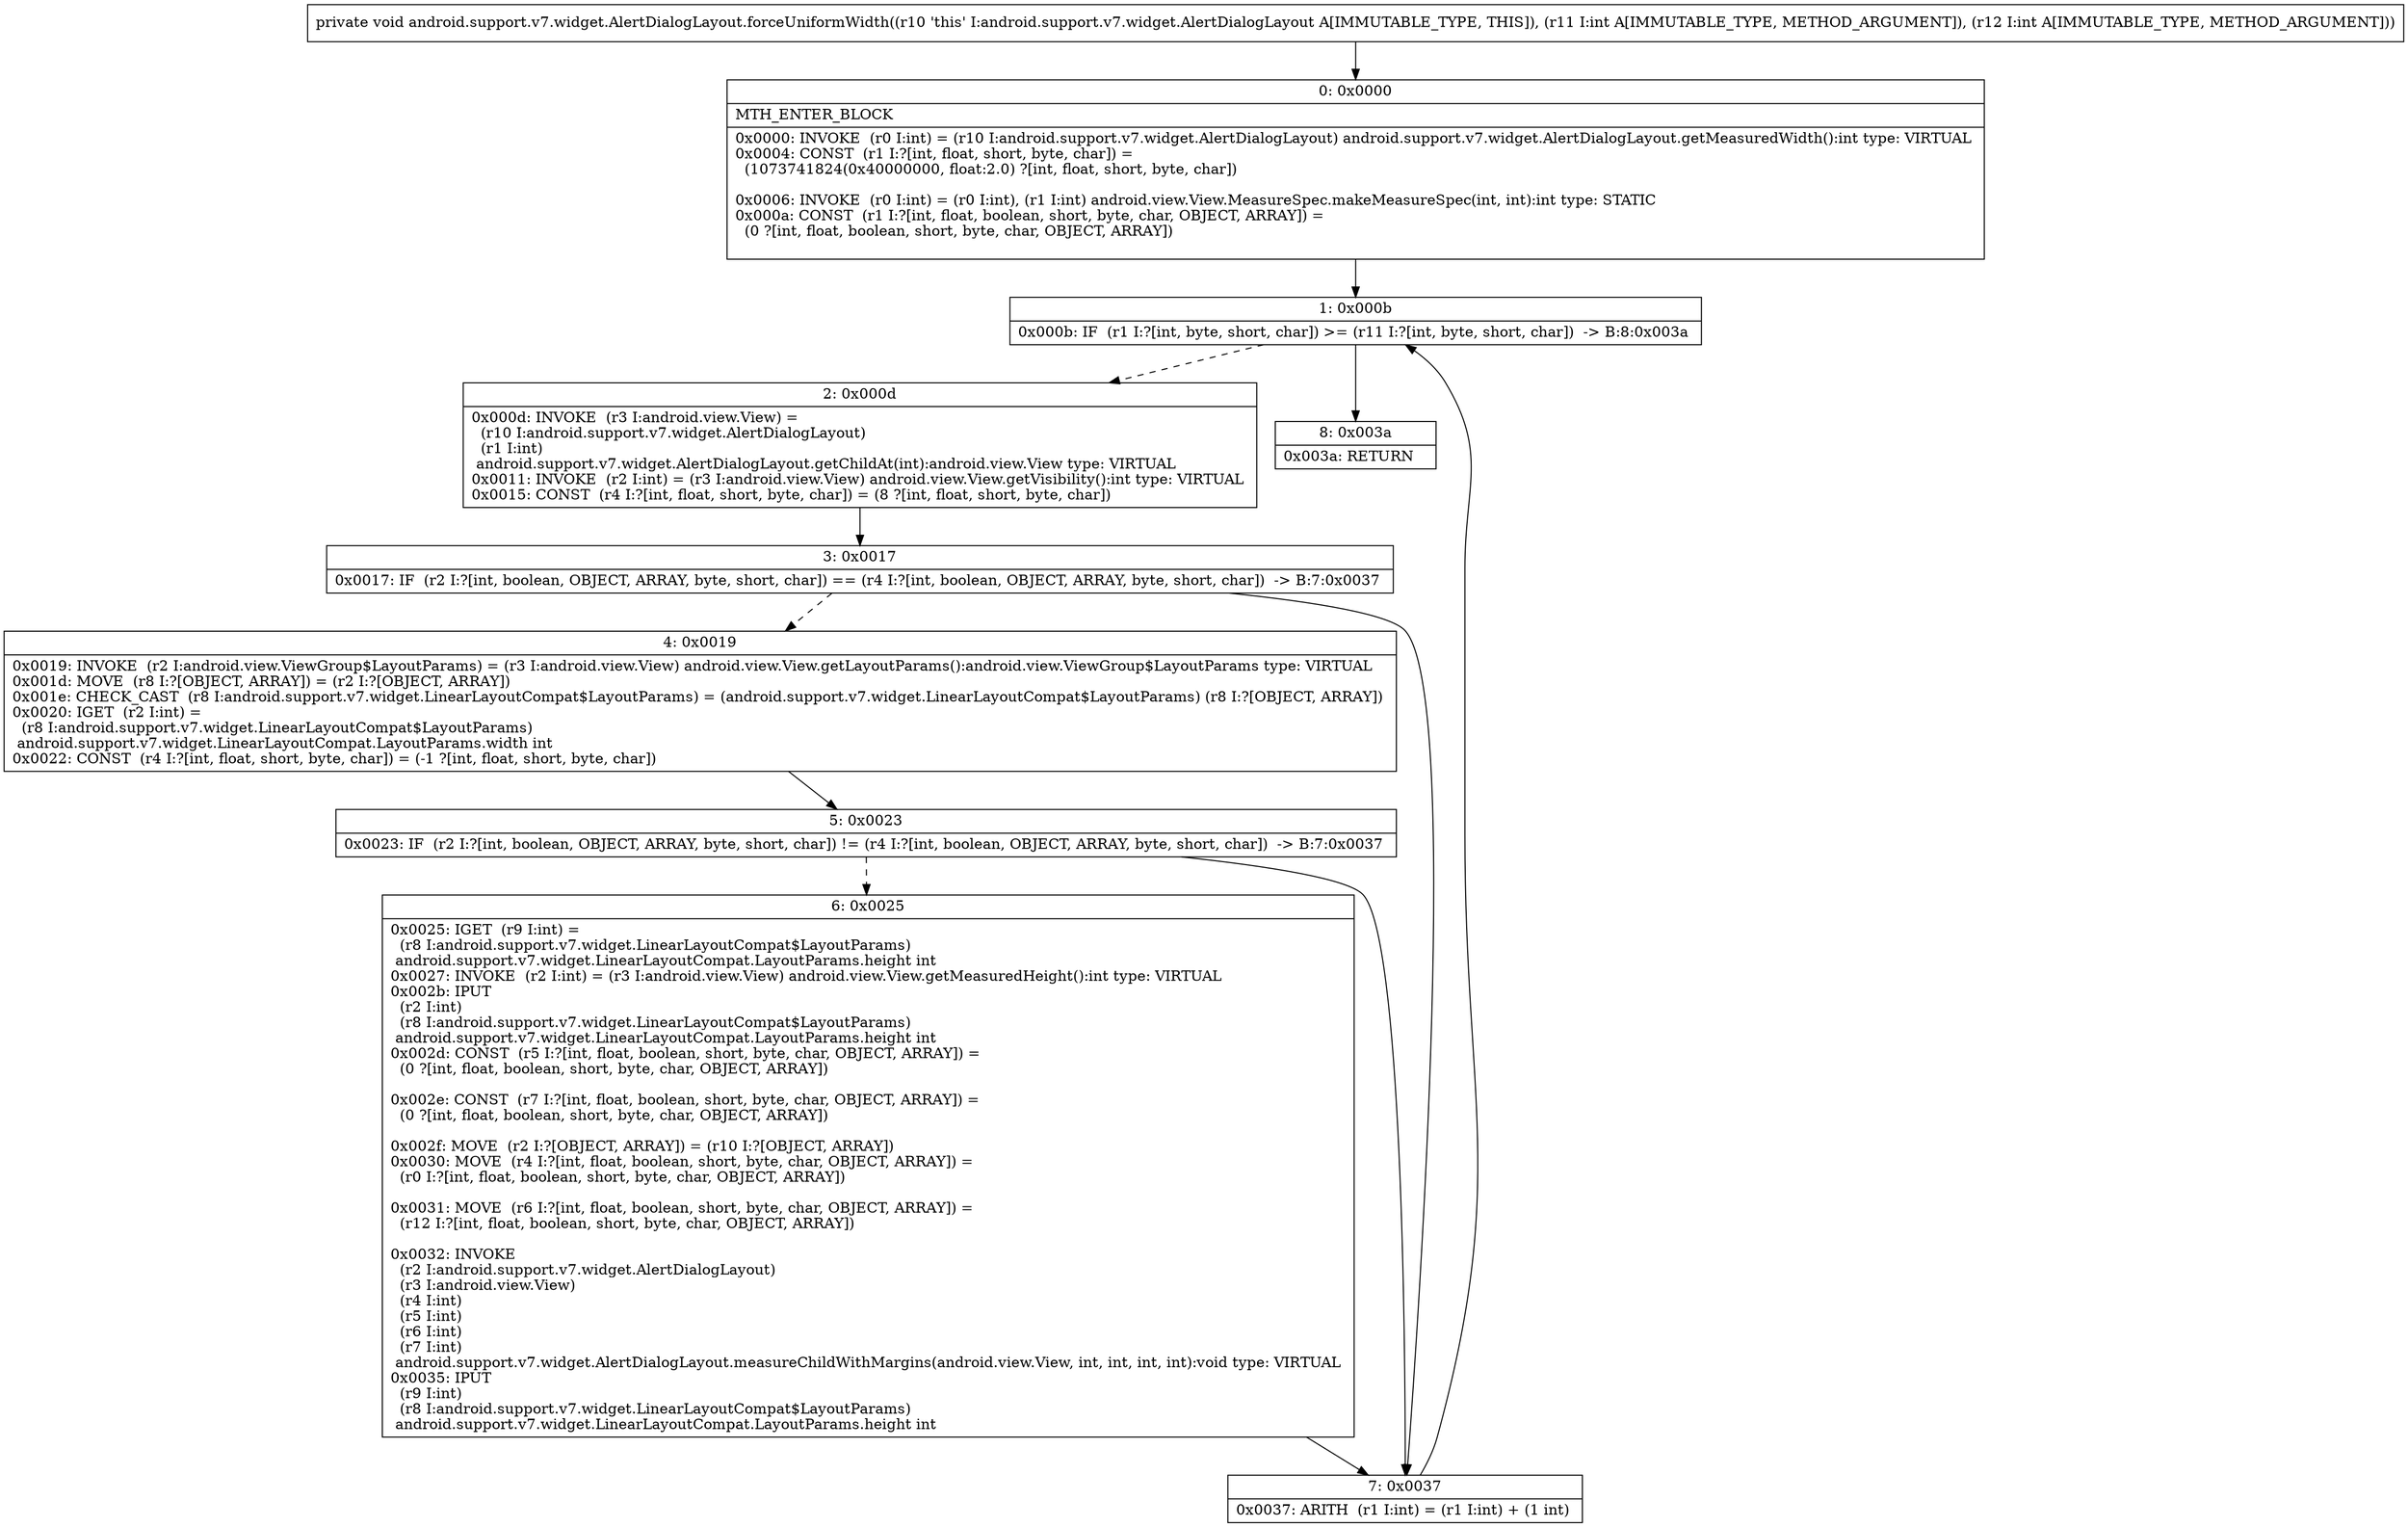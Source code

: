 digraph "CFG forandroid.support.v7.widget.AlertDialogLayout.forceUniformWidth(II)V" {
Node_0 [shape=record,label="{0\:\ 0x0000|MTH_ENTER_BLOCK\l|0x0000: INVOKE  (r0 I:int) = (r10 I:android.support.v7.widget.AlertDialogLayout) android.support.v7.widget.AlertDialogLayout.getMeasuredWidth():int type: VIRTUAL \l0x0004: CONST  (r1 I:?[int, float, short, byte, char]) = \l  (1073741824(0x40000000, float:2.0) ?[int, float, short, byte, char])\l \l0x0006: INVOKE  (r0 I:int) = (r0 I:int), (r1 I:int) android.view.View.MeasureSpec.makeMeasureSpec(int, int):int type: STATIC \l0x000a: CONST  (r1 I:?[int, float, boolean, short, byte, char, OBJECT, ARRAY]) = \l  (0 ?[int, float, boolean, short, byte, char, OBJECT, ARRAY])\l \l}"];
Node_1 [shape=record,label="{1\:\ 0x000b|0x000b: IF  (r1 I:?[int, byte, short, char]) \>= (r11 I:?[int, byte, short, char])  \-\> B:8:0x003a \l}"];
Node_2 [shape=record,label="{2\:\ 0x000d|0x000d: INVOKE  (r3 I:android.view.View) = \l  (r10 I:android.support.v7.widget.AlertDialogLayout)\l  (r1 I:int)\l android.support.v7.widget.AlertDialogLayout.getChildAt(int):android.view.View type: VIRTUAL \l0x0011: INVOKE  (r2 I:int) = (r3 I:android.view.View) android.view.View.getVisibility():int type: VIRTUAL \l0x0015: CONST  (r4 I:?[int, float, short, byte, char]) = (8 ?[int, float, short, byte, char]) \l}"];
Node_3 [shape=record,label="{3\:\ 0x0017|0x0017: IF  (r2 I:?[int, boolean, OBJECT, ARRAY, byte, short, char]) == (r4 I:?[int, boolean, OBJECT, ARRAY, byte, short, char])  \-\> B:7:0x0037 \l}"];
Node_4 [shape=record,label="{4\:\ 0x0019|0x0019: INVOKE  (r2 I:android.view.ViewGroup$LayoutParams) = (r3 I:android.view.View) android.view.View.getLayoutParams():android.view.ViewGroup$LayoutParams type: VIRTUAL \l0x001d: MOVE  (r8 I:?[OBJECT, ARRAY]) = (r2 I:?[OBJECT, ARRAY]) \l0x001e: CHECK_CAST  (r8 I:android.support.v7.widget.LinearLayoutCompat$LayoutParams) = (android.support.v7.widget.LinearLayoutCompat$LayoutParams) (r8 I:?[OBJECT, ARRAY]) \l0x0020: IGET  (r2 I:int) = \l  (r8 I:android.support.v7.widget.LinearLayoutCompat$LayoutParams)\l android.support.v7.widget.LinearLayoutCompat.LayoutParams.width int \l0x0022: CONST  (r4 I:?[int, float, short, byte, char]) = (\-1 ?[int, float, short, byte, char]) \l}"];
Node_5 [shape=record,label="{5\:\ 0x0023|0x0023: IF  (r2 I:?[int, boolean, OBJECT, ARRAY, byte, short, char]) != (r4 I:?[int, boolean, OBJECT, ARRAY, byte, short, char])  \-\> B:7:0x0037 \l}"];
Node_6 [shape=record,label="{6\:\ 0x0025|0x0025: IGET  (r9 I:int) = \l  (r8 I:android.support.v7.widget.LinearLayoutCompat$LayoutParams)\l android.support.v7.widget.LinearLayoutCompat.LayoutParams.height int \l0x0027: INVOKE  (r2 I:int) = (r3 I:android.view.View) android.view.View.getMeasuredHeight():int type: VIRTUAL \l0x002b: IPUT  \l  (r2 I:int)\l  (r8 I:android.support.v7.widget.LinearLayoutCompat$LayoutParams)\l android.support.v7.widget.LinearLayoutCompat.LayoutParams.height int \l0x002d: CONST  (r5 I:?[int, float, boolean, short, byte, char, OBJECT, ARRAY]) = \l  (0 ?[int, float, boolean, short, byte, char, OBJECT, ARRAY])\l \l0x002e: CONST  (r7 I:?[int, float, boolean, short, byte, char, OBJECT, ARRAY]) = \l  (0 ?[int, float, boolean, short, byte, char, OBJECT, ARRAY])\l \l0x002f: MOVE  (r2 I:?[OBJECT, ARRAY]) = (r10 I:?[OBJECT, ARRAY]) \l0x0030: MOVE  (r4 I:?[int, float, boolean, short, byte, char, OBJECT, ARRAY]) = \l  (r0 I:?[int, float, boolean, short, byte, char, OBJECT, ARRAY])\l \l0x0031: MOVE  (r6 I:?[int, float, boolean, short, byte, char, OBJECT, ARRAY]) = \l  (r12 I:?[int, float, boolean, short, byte, char, OBJECT, ARRAY])\l \l0x0032: INVOKE  \l  (r2 I:android.support.v7.widget.AlertDialogLayout)\l  (r3 I:android.view.View)\l  (r4 I:int)\l  (r5 I:int)\l  (r6 I:int)\l  (r7 I:int)\l android.support.v7.widget.AlertDialogLayout.measureChildWithMargins(android.view.View, int, int, int, int):void type: VIRTUAL \l0x0035: IPUT  \l  (r9 I:int)\l  (r8 I:android.support.v7.widget.LinearLayoutCompat$LayoutParams)\l android.support.v7.widget.LinearLayoutCompat.LayoutParams.height int \l}"];
Node_7 [shape=record,label="{7\:\ 0x0037|0x0037: ARITH  (r1 I:int) = (r1 I:int) + (1 int) \l}"];
Node_8 [shape=record,label="{8\:\ 0x003a|0x003a: RETURN   \l}"];
MethodNode[shape=record,label="{private void android.support.v7.widget.AlertDialogLayout.forceUniformWidth((r10 'this' I:android.support.v7.widget.AlertDialogLayout A[IMMUTABLE_TYPE, THIS]), (r11 I:int A[IMMUTABLE_TYPE, METHOD_ARGUMENT]), (r12 I:int A[IMMUTABLE_TYPE, METHOD_ARGUMENT])) }"];
MethodNode -> Node_0;
Node_0 -> Node_1;
Node_1 -> Node_2[style=dashed];
Node_1 -> Node_8;
Node_2 -> Node_3;
Node_3 -> Node_4[style=dashed];
Node_3 -> Node_7;
Node_4 -> Node_5;
Node_5 -> Node_6[style=dashed];
Node_5 -> Node_7;
Node_6 -> Node_7;
Node_7 -> Node_1;
}

